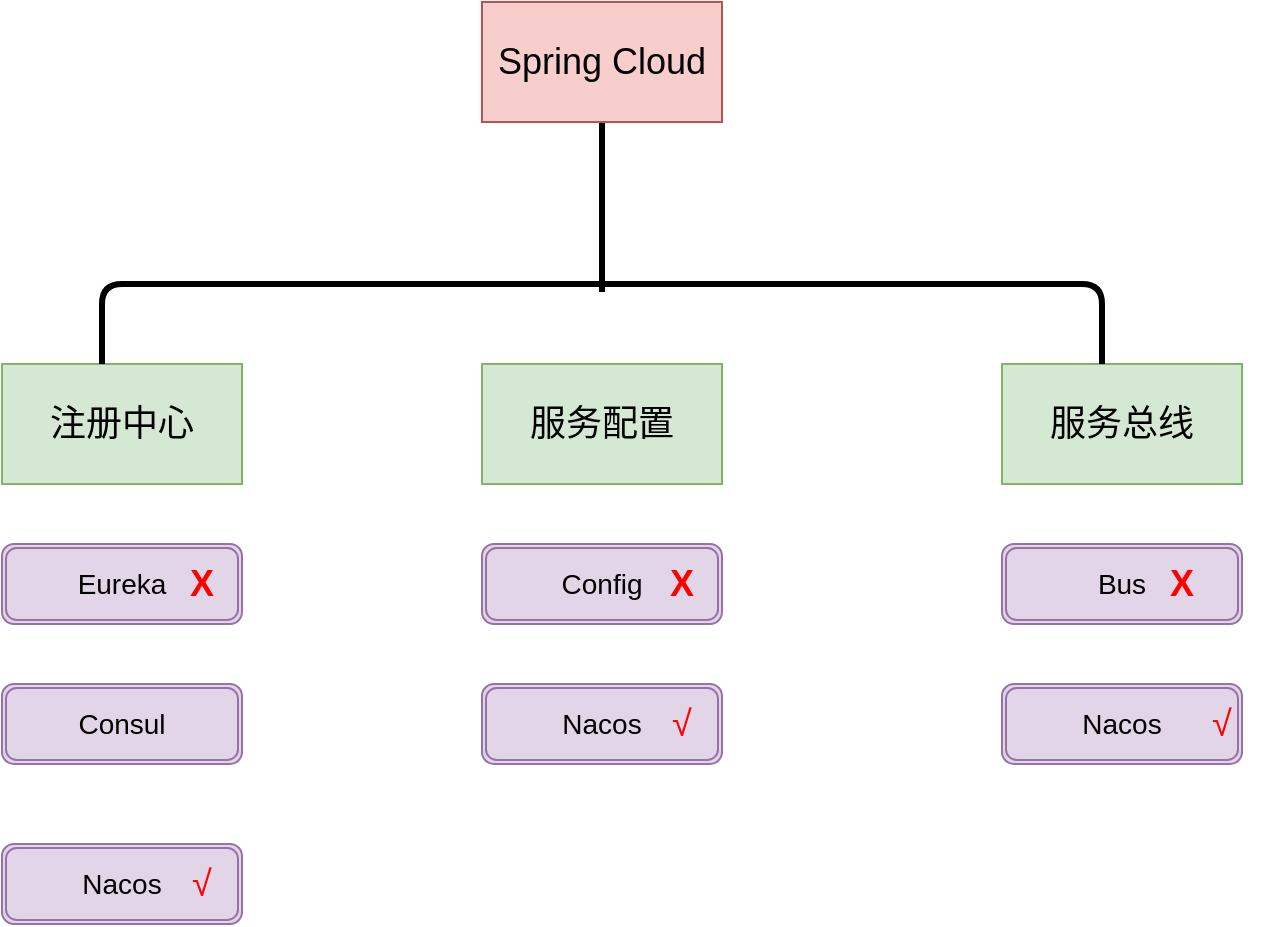<mxfile version="14.8.5" type="device" pages="2"><diagram id="qV994ytD1mKZP9ua59VI" name="第 1 页"><mxGraphModel dx="1422" dy="746" grid="1" gridSize="10" guides="1" tooltips="1" connect="1" arrows="1" fold="1" page="1" pageScale="1" pageWidth="1169" pageHeight="827" math="0" shadow="0"><root><mxCell id="0"/><mxCell id="1" parent="0"/><mxCell id="7eKYQt_tzfMbS1pZebRF-34" style="edgeStyle=orthogonalEdgeStyle;rounded=0;orthogonalLoop=1;jettySize=auto;html=1;entryX=0.1;entryY=0.5;entryDx=0;entryDy=0;entryPerimeter=0;endArrow=none;endFill=0;strokeWidth=3;" parent="1" source="7eKYQt_tzfMbS1pZebRF-1" target="7eKYQt_tzfMbS1pZebRF-5" edge="1"><mxGeometry relative="1" as="geometry"/></mxCell><mxCell id="7eKYQt_tzfMbS1pZebRF-1" value="&lt;font style=&quot;font-size: 18px&quot;&gt;Spring Cloud&lt;/font&gt;" style="rounded=0;whiteSpace=wrap;html=1;fillColor=#f8cecc;strokeColor=#b85450;" parent="1" vertex="1"><mxGeometry x="520" y="10" width="120" height="60" as="geometry"/></mxCell><mxCell id="7eKYQt_tzfMbS1pZebRF-2" value="&lt;font style=&quot;font-size: 18px&quot;&gt;注册中心&lt;/font&gt;" style="rounded=0;whiteSpace=wrap;html=1;fillColor=#d5e8d4;strokeColor=#82b366;" parent="1" vertex="1"><mxGeometry x="280" y="191" width="120" height="60" as="geometry"/></mxCell><mxCell id="7eKYQt_tzfMbS1pZebRF-3" value="&lt;span style=&quot;font-size: 18px&quot;&gt;服务总线&lt;/span&gt;" style="rounded=0;whiteSpace=wrap;html=1;fillColor=#d5e8d4;strokeColor=#82b366;" parent="1" vertex="1"><mxGeometry x="780" y="191" width="120" height="60" as="geometry"/></mxCell><mxCell id="7eKYQt_tzfMbS1pZebRF-5" value="" style="shape=curlyBracket;whiteSpace=wrap;html=1;rounded=1;direction=south;size=0;strokeWidth=3;" parent="1" vertex="1"><mxGeometry x="330" y="151" width="500" height="40" as="geometry"/></mxCell><mxCell id="7eKYQt_tzfMbS1pZebRF-11" value="&lt;font style=&quot;font-size: 14px&quot;&gt;Eureka&lt;/font&gt;" style="shape=ext;double=1;rounded=1;whiteSpace=wrap;html=1;strokeWidth=1;fillColor=#e1d5e7;strokeColor=#9673a6;" parent="1" vertex="1"><mxGeometry x="280" y="281" width="120" height="40" as="geometry"/></mxCell><mxCell id="7eKYQt_tzfMbS1pZebRF-12" value="&lt;font style=&quot;font-size: 14px&quot;&gt;Consul&lt;/font&gt;" style="shape=ext;double=1;rounded=1;whiteSpace=wrap;html=1;strokeWidth=1;fillColor=#e1d5e7;strokeColor=#9673a6;" parent="1" vertex="1"><mxGeometry x="280" y="351" width="120" height="40" as="geometry"/></mxCell><mxCell id="7eKYQt_tzfMbS1pZebRF-20" value="&lt;span style=&quot;font-size: 14px&quot;&gt;Config&lt;/span&gt;" style="shape=ext;double=1;rounded=1;whiteSpace=wrap;html=1;strokeWidth=1;fillColor=#e1d5e7;strokeColor=#9673a6;" parent="1" vertex="1"><mxGeometry x="520" y="281" width="120" height="40" as="geometry"/></mxCell><mxCell id="7eKYQt_tzfMbS1pZebRF-21" value="&lt;font style=&quot;font-size: 14px&quot;&gt;Nacos&lt;/font&gt;" style="shape=ext;double=1;rounded=1;whiteSpace=wrap;html=1;strokeWidth=1;fillColor=#e1d5e7;strokeColor=#9673a6;" parent="1" vertex="1"><mxGeometry x="280" y="431" width="120" height="40" as="geometry"/></mxCell><mxCell id="7eKYQt_tzfMbS1pZebRF-22" value="&lt;font style=&quot;font-size: 14px&quot;&gt;Nacos&lt;/font&gt;" style="shape=ext;double=1;rounded=1;whiteSpace=wrap;html=1;strokeWidth=1;fillColor=#e1d5e7;strokeColor=#9673a6;" parent="1" vertex="1"><mxGeometry x="520" y="351" width="120" height="40" as="geometry"/></mxCell><mxCell id="7eKYQt_tzfMbS1pZebRF-23" value="&lt;span style=&quot;font-size: 18px&quot;&gt;服务配置&lt;/span&gt;" style="rounded=0;whiteSpace=wrap;html=1;fillColor=#d5e8d4;strokeColor=#82b366;" parent="1" vertex="1"><mxGeometry x="520" y="191" width="120" height="60" as="geometry"/></mxCell><mxCell id="7eKYQt_tzfMbS1pZebRF-24" value="&lt;span style=&quot;font-size: 14px&quot;&gt;Bus&lt;/span&gt;" style="shape=ext;double=1;rounded=1;whiteSpace=wrap;html=1;strokeWidth=1;fillColor=#e1d5e7;strokeColor=#9673a6;" parent="1" vertex="1"><mxGeometry x="780" y="281" width="120" height="40" as="geometry"/></mxCell><mxCell id="7eKYQt_tzfMbS1pZebRF-35" value="&lt;b&gt;&lt;font style=&quot;font-size: 18px&quot; color=&quot;#ff0000&quot;&gt;X&lt;/font&gt;&lt;/b&gt;" style="text;html=1;strokeColor=none;fillColor=none;align=center;verticalAlign=middle;whiteSpace=wrap;rounded=0;" parent="1" vertex="1"><mxGeometry x="360" y="291" width="40" height="20" as="geometry"/></mxCell><mxCell id="7eKYQt_tzfMbS1pZebRF-36" value="&lt;b&gt;&lt;font style=&quot;font-size: 18px&quot; color=&quot;#ff0000&quot;&gt;X&lt;/font&gt;&lt;/b&gt;" style="text;html=1;strokeColor=none;fillColor=none;align=center;verticalAlign=middle;whiteSpace=wrap;rounded=0;" parent="1" vertex="1"><mxGeometry x="600" y="291" width="40" height="20" as="geometry"/></mxCell><mxCell id="7eKYQt_tzfMbS1pZebRF-37" value="&lt;b&gt;&lt;font style=&quot;font-size: 18px&quot; color=&quot;#ff0000&quot;&gt;X&lt;/font&gt;&lt;/b&gt;" style="text;html=1;strokeColor=none;fillColor=none;align=center;verticalAlign=middle;whiteSpace=wrap;rounded=0;" parent="1" vertex="1"><mxGeometry x="850" y="291" width="40" height="20" as="geometry"/></mxCell><mxCell id="7eKYQt_tzfMbS1pZebRF-39" value="&lt;font color=&quot;#ff0000&quot;&gt;&lt;span style=&quot;font-size: 18px&quot;&gt;√&lt;/span&gt;&lt;/font&gt;" style="text;html=1;strokeColor=none;fillColor=none;align=center;verticalAlign=middle;whiteSpace=wrap;rounded=0;" parent="1" vertex="1"><mxGeometry x="360" y="441" width="40" height="20" as="geometry"/></mxCell><mxCell id="7eKYQt_tzfMbS1pZebRF-40" value="&lt;font color=&quot;#ff0000&quot;&gt;&lt;span style=&quot;font-size: 18px&quot;&gt;√&lt;/span&gt;&lt;/font&gt;" style="text;html=1;strokeColor=none;fillColor=none;align=center;verticalAlign=middle;whiteSpace=wrap;rounded=0;" parent="1" vertex="1"><mxGeometry x="600" y="361" width="40" height="20" as="geometry"/></mxCell><mxCell id="7eKYQt_tzfMbS1pZebRF-42" value="&lt;font style=&quot;font-size: 14px&quot;&gt;Nacos&lt;/font&gt;" style="shape=ext;double=1;rounded=1;whiteSpace=wrap;html=1;strokeWidth=1;fillColor=#e1d5e7;strokeColor=#9673a6;" parent="1" vertex="1"><mxGeometry x="780" y="351" width="120" height="40" as="geometry"/></mxCell><mxCell id="7eKYQt_tzfMbS1pZebRF-43" value="&lt;font color=&quot;#ff0000&quot;&gt;&lt;span style=&quot;font-size: 18px&quot;&gt;√&lt;/span&gt;&lt;/font&gt;" style="text;html=1;strokeColor=none;fillColor=none;align=center;verticalAlign=middle;whiteSpace=wrap;rounded=0;" parent="1" vertex="1"><mxGeometry x="870" y="361" width="40" height="20" as="geometry"/></mxCell></root></mxGraphModel></diagram><diagram id="yk9XL8C7XxjKnjkyHOjK" name="Page-2"><mxGraphModel dx="1422" dy="746" grid="1" gridSize="10" guides="1" tooltips="1" connect="1" arrows="1" fold="1" page="1" pageScale="1" pageWidth="827" pageHeight="1169" math="0" shadow="0"><root><mxCell id="C84eHfMGYpQV0iX5KU_s-0"/><mxCell id="C84eHfMGYpQV0iX5KU_s-1" parent="C84eHfMGYpQV0iX5KU_s-0"/><mxCell id="C84eHfMGYpQV0iX5KU_s-14" style="edgeStyle=none;rounded=0;orthogonalLoop=1;jettySize=auto;html=1;entryX=0.5;entryY=0;entryDx=0;entryDy=0;" edge="1" parent="C84eHfMGYpQV0iX5KU_s-1" source="C84eHfMGYpQV0iX5KU_s-5" target="C84eHfMGYpQV0iX5KU_s-13"><mxGeometry relative="1" as="geometry"/></mxCell><mxCell id="C84eHfMGYpQV0iX5KU_s-5" value="&lt;font style=&quot;font-size: 14px&quot;&gt;Nacos(1)&lt;/font&gt;" style="rounded=1;whiteSpace=wrap;html=1;fillColor=#fff2cc;strokeColor=#d6b656;" vertex="1" parent="C84eHfMGYpQV0iX5KU_s-1"><mxGeometry x="120" y="620" width="120" height="60" as="geometry"/></mxCell><mxCell id="C84eHfMGYpQV0iX5KU_s-15" style="edgeStyle=none;rounded=0;orthogonalLoop=1;jettySize=auto;html=1;entryX=0.5;entryY=0;entryDx=0;entryDy=0;" edge="1" parent="C84eHfMGYpQV0iX5KU_s-1" source="C84eHfMGYpQV0iX5KU_s-6" target="C84eHfMGYpQV0iX5KU_s-13"><mxGeometry relative="1" as="geometry"/></mxCell><mxCell id="C84eHfMGYpQV0iX5KU_s-6" value="&lt;font style=&quot;font-size: 14px&quot;&gt;Nacos(2）&lt;/font&gt;" style="rounded=1;whiteSpace=wrap;html=1;fillColor=#fff2cc;strokeColor=#d6b656;" vertex="1" parent="C84eHfMGYpQV0iX5KU_s-1"><mxGeometry x="350" y="620" width="120" height="60" as="geometry"/></mxCell><mxCell id="C84eHfMGYpQV0iX5KU_s-16" style="edgeStyle=none;rounded=0;orthogonalLoop=1;jettySize=auto;html=1;entryX=0.5;entryY=0;entryDx=0;entryDy=0;" edge="1" parent="C84eHfMGYpQV0iX5KU_s-1" source="C84eHfMGYpQV0iX5KU_s-7" target="C84eHfMGYpQV0iX5KU_s-13"><mxGeometry relative="1" as="geometry"/></mxCell><mxCell id="C84eHfMGYpQV0iX5KU_s-7" value="&lt;font style=&quot;font-size: 14px&quot;&gt;Nacos(3）&lt;/font&gt;" style="rounded=1;whiteSpace=wrap;html=1;fillColor=#fff2cc;strokeColor=#d6b656;" vertex="1" parent="C84eHfMGYpQV0iX5KU_s-1"><mxGeometry x="570" y="620" width="120" height="60" as="geometry"/></mxCell><mxCell id="C84eHfMGYpQV0iX5KU_s-17" style="edgeStyle=none;rounded=0;orthogonalLoop=1;jettySize=auto;html=1;entryX=0.5;entryY=0;entryDx=0;entryDy=0;" edge="1" parent="C84eHfMGYpQV0iX5KU_s-1" source="C84eHfMGYpQV0iX5KU_s-12" target="C84eHfMGYpQV0iX5KU_s-5"><mxGeometry relative="1" as="geometry"/></mxCell><mxCell id="C84eHfMGYpQV0iX5KU_s-18" style="edgeStyle=none;rounded=0;orthogonalLoop=1;jettySize=auto;html=1;entryX=0.5;entryY=0;entryDx=0;entryDy=0;" edge="1" parent="C84eHfMGYpQV0iX5KU_s-1" source="C84eHfMGYpQV0iX5KU_s-12" target="C84eHfMGYpQV0iX5KU_s-6"><mxGeometry relative="1" as="geometry"/></mxCell><mxCell id="C84eHfMGYpQV0iX5KU_s-19" style="edgeStyle=none;rounded=0;orthogonalLoop=1;jettySize=auto;html=1;entryX=0.5;entryY=0;entryDx=0;entryDy=0;" edge="1" parent="C84eHfMGYpQV0iX5KU_s-1" source="C84eHfMGYpQV0iX5KU_s-12" target="C84eHfMGYpQV0iX5KU_s-7"><mxGeometry relative="1" as="geometry"/></mxCell><mxCell id="C84eHfMGYpQV0iX5KU_s-12" value="&lt;font style=&quot;font-size: 18px&quot;&gt;Nginx集群&lt;/font&gt;" style="rounded=1;whiteSpace=wrap;html=1;fillColor=#f8cecc;strokeColor=#b85450;" vertex="1" parent="C84eHfMGYpQV0iX5KU_s-1"><mxGeometry x="305" y="370" width="210" height="110" as="geometry"/></mxCell><mxCell id="C84eHfMGYpQV0iX5KU_s-13" value="&lt;span style=&quot;font-size: 18px&quot;&gt;Mysql集群&lt;/span&gt;" style="rounded=1;whiteSpace=wrap;html=1;fillColor=#f8cecc;strokeColor=#b85450;" vertex="1" parent="C84eHfMGYpQV0iX5KU_s-1"><mxGeometry x="305" y="840" width="210" height="110" as="geometry"/></mxCell><mxCell id="C84eHfMGYpQV0iX5KU_s-21" value="" style="rounded=1;whiteSpace=wrap;html=1;opacity=20;strokeWidth=2;dashed=1;" vertex="1" parent="C84eHfMGYpQV0iX5KU_s-1"><mxGeometry x="80" y="570" width="680" height="190" as="geometry"/></mxCell><mxCell id="C84eHfMGYpQV0iX5KU_s-22" value="Text" style="text;html=1;strokeColor=none;fillColor=none;align=center;verticalAlign=middle;whiteSpace=wrap;rounded=0;dashed=1;opacity=20;" vertex="1" parent="C84eHfMGYpQV0iX5KU_s-1"><mxGeometry x="370" y="690" width="40" height="20" as="geometry"/></mxCell><mxCell id="C84eHfMGYpQV0iX5KU_s-23" value="&lt;font style=&quot;font-size: 18px&quot;&gt;Nacos集群&lt;/font&gt;" style="text;html=1;strokeColor=none;fillColor=none;align=center;verticalAlign=middle;whiteSpace=wrap;rounded=0;dashed=1;opacity=20;" vertex="1" parent="C84eHfMGYpQV0iX5KU_s-1"><mxGeometry x="340" y="540" width="140" height="90" as="geometry"/></mxCell><mxCell id="C84eHfMGYpQV0iX5KU_s-24" value="" style="shape=flexArrow;endArrow=classic;html=1;" edge="1" parent="C84eHfMGYpQV0iX5KU_s-1"><mxGeometry width="50" height="50" relative="1" as="geometry"><mxPoint x="370" y="240" as="sourcePoint"/><mxPoint x="370" y="360" as="targetPoint"/></mxGeometry></mxCell><mxCell id="C84eHfMGYpQV0iX5KU_s-25" value="" style="shape=flexArrow;endArrow=classic;html=1;" edge="1" parent="C84eHfMGYpQV0iX5KU_s-1"><mxGeometry width="50" height="50" relative="1" as="geometry"><mxPoint x="450" y="240" as="sourcePoint"/><mxPoint x="450" y="360" as="targetPoint"/></mxGeometry></mxCell><mxCell id="C84eHfMGYpQV0iX5KU_s-27" value="&lt;font style=&quot;font-size: 18px&quot;&gt;REQUEST&lt;/font&gt;" style="text;html=1;strokeColor=none;fillColor=none;align=center;verticalAlign=middle;whiteSpace=wrap;rounded=0;dashed=1;opacity=20;" vertex="1" parent="C84eHfMGYpQV0iX5KU_s-1"><mxGeometry x="314" y="200" width="200" height="30" as="geometry"/></mxCell></root></mxGraphModel></diagram></mxfile>